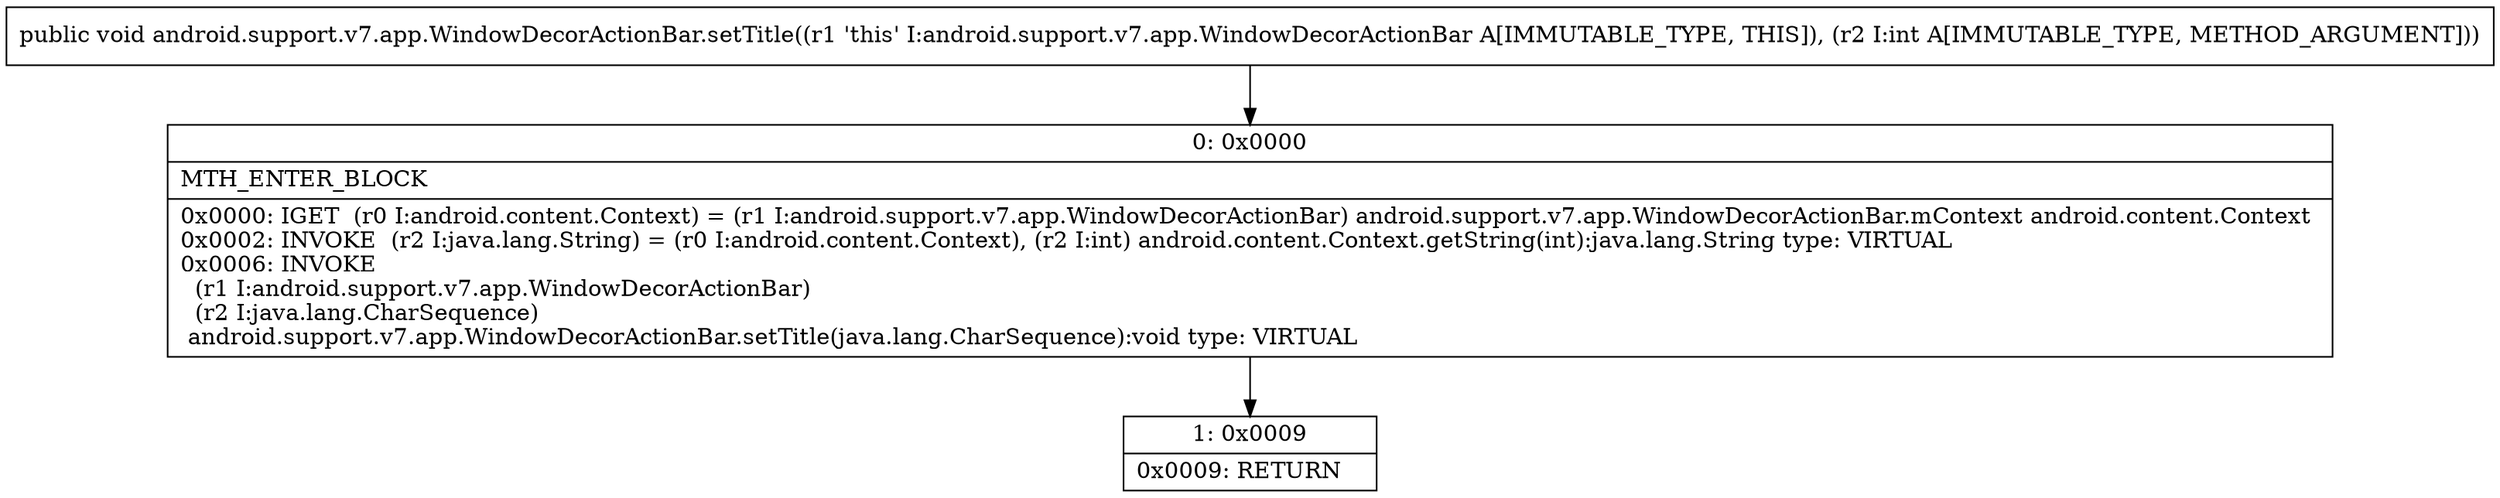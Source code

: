 digraph "CFG forandroid.support.v7.app.WindowDecorActionBar.setTitle(I)V" {
Node_0 [shape=record,label="{0\:\ 0x0000|MTH_ENTER_BLOCK\l|0x0000: IGET  (r0 I:android.content.Context) = (r1 I:android.support.v7.app.WindowDecorActionBar) android.support.v7.app.WindowDecorActionBar.mContext android.content.Context \l0x0002: INVOKE  (r2 I:java.lang.String) = (r0 I:android.content.Context), (r2 I:int) android.content.Context.getString(int):java.lang.String type: VIRTUAL \l0x0006: INVOKE  \l  (r1 I:android.support.v7.app.WindowDecorActionBar)\l  (r2 I:java.lang.CharSequence)\l android.support.v7.app.WindowDecorActionBar.setTitle(java.lang.CharSequence):void type: VIRTUAL \l}"];
Node_1 [shape=record,label="{1\:\ 0x0009|0x0009: RETURN   \l}"];
MethodNode[shape=record,label="{public void android.support.v7.app.WindowDecorActionBar.setTitle((r1 'this' I:android.support.v7.app.WindowDecorActionBar A[IMMUTABLE_TYPE, THIS]), (r2 I:int A[IMMUTABLE_TYPE, METHOD_ARGUMENT])) }"];
MethodNode -> Node_0;
Node_0 -> Node_1;
}

